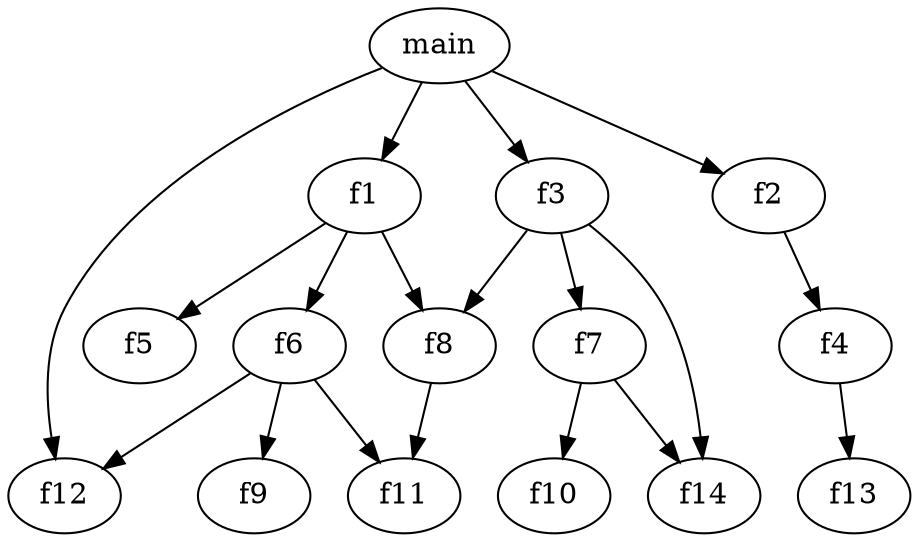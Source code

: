 digraph {
	0 [label=main]
	1 [label=f1]
	0 -> 1
	2 [label=f2]
	0 -> 2
	3 [label=f3]
	0 -> 3
	4 [label=f4]
	2 -> 4
	5 [label=f5]
	1 -> 5
	6 [label=f6]
	1 -> 6
	7 [label=f7]
	3 -> 7
	8 [label=f8]
	3 -> 8
	9 [label=f9]
	6 -> 9
	10 [label=f10]
	7 -> 10
	11 [label=f11]
	8 -> 11
	12 [label=f12]
	6 -> 12
	13 [label=f13]
	4 -> 13
	14 [label=f14]
	7 -> 14
	0 -> 12
	1 -> 8
	3 -> 14
	6 -> 11
}
